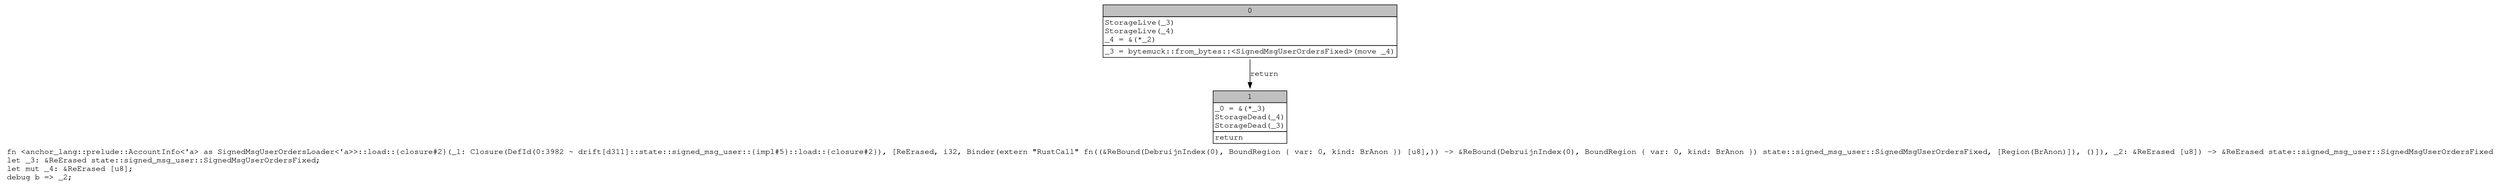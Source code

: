 digraph Mir_0_3982 {
    graph [fontname="Courier, monospace"];
    node [fontname="Courier, monospace"];
    edge [fontname="Courier, monospace"];
    label=<fn &lt;anchor_lang::prelude::AccountInfo&lt;'a&gt; as SignedMsgUserOrdersLoader&lt;'a&gt;&gt;::load::{closure#2}(_1: Closure(DefId(0:3982 ~ drift[d311]::state::signed_msg_user::{impl#5}::load::{closure#2}), [ReErased, i32, Binder(extern &quot;RustCall&quot; fn((&amp;ReBound(DebruijnIndex(0), BoundRegion { var: 0, kind: BrAnon }) [u8],)) -&gt; &amp;ReBound(DebruijnIndex(0), BoundRegion { var: 0, kind: BrAnon }) state::signed_msg_user::SignedMsgUserOrdersFixed, [Region(BrAnon)]), ()]), _2: &amp;ReErased [u8]) -&gt; &amp;ReErased state::signed_msg_user::SignedMsgUserOrdersFixed<br align="left"/>let _3: &amp;ReErased state::signed_msg_user::SignedMsgUserOrdersFixed;<br align="left"/>let mut _4: &amp;ReErased [u8];<br align="left"/>debug b =&gt; _2;<br align="left"/>>;
    bb0__0_3982 [shape="none", label=<<table border="0" cellborder="1" cellspacing="0"><tr><td bgcolor="gray" align="center" colspan="1">0</td></tr><tr><td align="left" balign="left">StorageLive(_3)<br/>StorageLive(_4)<br/>_4 = &amp;(*_2)<br/></td></tr><tr><td align="left">_3 = bytemuck::from_bytes::&lt;SignedMsgUserOrdersFixed&gt;(move _4)</td></tr></table>>];
    bb1__0_3982 [shape="none", label=<<table border="0" cellborder="1" cellspacing="0"><tr><td bgcolor="gray" align="center" colspan="1">1</td></tr><tr><td align="left" balign="left">_0 = &amp;(*_3)<br/>StorageDead(_4)<br/>StorageDead(_3)<br/></td></tr><tr><td align="left">return</td></tr></table>>];
    bb0__0_3982 -> bb1__0_3982 [label="return"];
}
